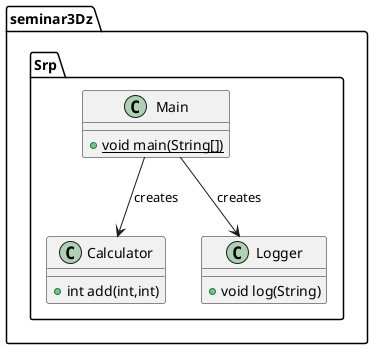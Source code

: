 @startuml
class seminar3Dz.Srp.Calculator {
+ int add(int,int)
}
class seminar3Dz.Srp.Logger {
+ void log(String)
}
class seminar3Dz.Srp.Main {
+ {static} void main(String[])
}

seminar3Dz.Srp.Main--> seminar3Dz.Srp.Logger : creates
seminar3Dz.Srp.Main--> seminar3Dz.Srp.Calculator : creates

@enduml